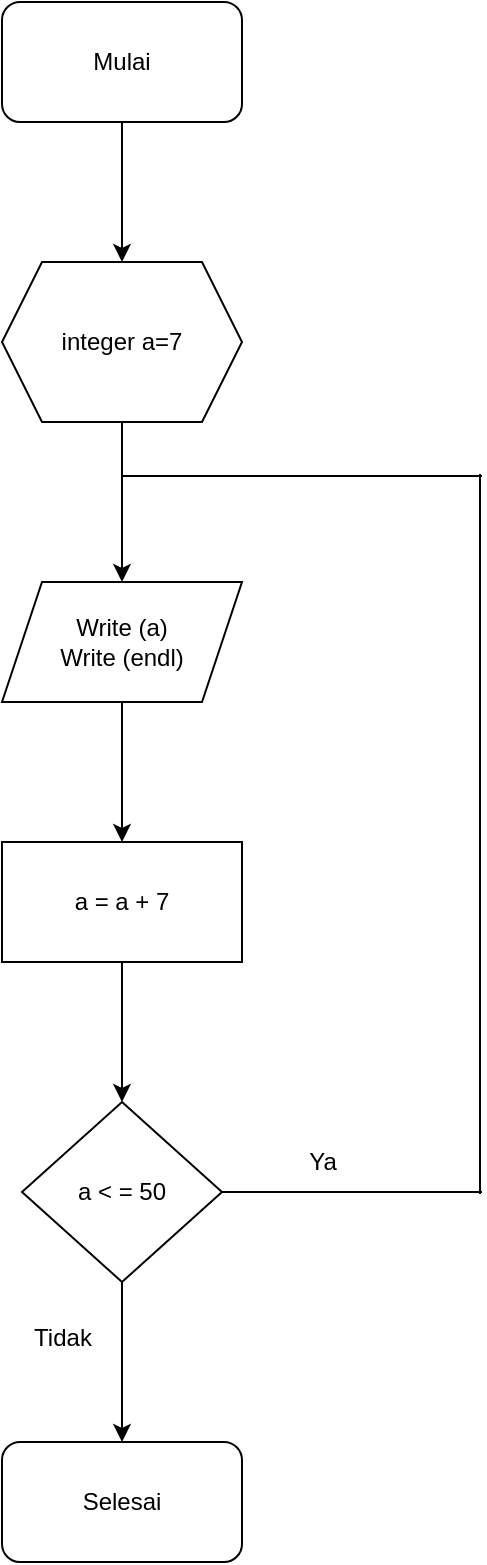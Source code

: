 <mxfile version="20.8.16" type="device"><diagram id="2fXGuzHNvOH5H_OrzZhd" name="Page-1"><mxGraphModel dx="722" dy="663" grid="1" gridSize="10" guides="1" tooltips="1" connect="1" arrows="1" fold="1" page="1" pageScale="1" pageWidth="850" pageHeight="1100" math="0" shadow="0"><root><mxCell id="0"/><mxCell id="1" parent="0"/><mxCell id="XKjxkpGqT8oNE0hTvKCz-7" value="" style="edgeStyle=orthogonalEdgeStyle;rounded=0;orthogonalLoop=1;jettySize=auto;html=1;" edge="1" parent="1" source="XKjxkpGqT8oNE0hTvKCz-1" target="XKjxkpGqT8oNE0hTvKCz-2"><mxGeometry relative="1" as="geometry"/></mxCell><mxCell id="XKjxkpGqT8oNE0hTvKCz-1" value="Mulai" style="rounded=1;whiteSpace=wrap;html=1;" vertex="1" parent="1"><mxGeometry x="320" y="80" width="120" height="60" as="geometry"/></mxCell><mxCell id="XKjxkpGqT8oNE0hTvKCz-8" value="" style="edgeStyle=orthogonalEdgeStyle;rounded=0;orthogonalLoop=1;jettySize=auto;html=1;" edge="1" parent="1" source="XKjxkpGqT8oNE0hTvKCz-2" target="XKjxkpGqT8oNE0hTvKCz-3"><mxGeometry relative="1" as="geometry"/></mxCell><mxCell id="XKjxkpGqT8oNE0hTvKCz-2" value="integer a=7" style="shape=hexagon;perimeter=hexagonPerimeter2;whiteSpace=wrap;html=1;fixedSize=1;" vertex="1" parent="1"><mxGeometry x="320" y="210" width="120" height="80" as="geometry"/></mxCell><mxCell id="XKjxkpGqT8oNE0hTvKCz-9" value="" style="edgeStyle=orthogonalEdgeStyle;rounded=0;orthogonalLoop=1;jettySize=auto;html=1;" edge="1" parent="1" source="XKjxkpGqT8oNE0hTvKCz-3" target="XKjxkpGqT8oNE0hTvKCz-4"><mxGeometry relative="1" as="geometry"/></mxCell><mxCell id="XKjxkpGqT8oNE0hTvKCz-3" value="Write (a)&lt;br&gt;Write (endl)" style="shape=parallelogram;perimeter=parallelogramPerimeter;whiteSpace=wrap;html=1;fixedSize=1;" vertex="1" parent="1"><mxGeometry x="320" y="370" width="120" height="60" as="geometry"/></mxCell><mxCell id="XKjxkpGqT8oNE0hTvKCz-10" value="" style="edgeStyle=orthogonalEdgeStyle;rounded=0;orthogonalLoop=1;jettySize=auto;html=1;" edge="1" parent="1" source="XKjxkpGqT8oNE0hTvKCz-4" target="XKjxkpGqT8oNE0hTvKCz-5"><mxGeometry relative="1" as="geometry"/></mxCell><mxCell id="XKjxkpGqT8oNE0hTvKCz-4" value="a = a + 7" style="rounded=0;whiteSpace=wrap;html=1;" vertex="1" parent="1"><mxGeometry x="320" y="500" width="120" height="60" as="geometry"/></mxCell><mxCell id="XKjxkpGqT8oNE0hTvKCz-11" value="" style="edgeStyle=orthogonalEdgeStyle;rounded=0;orthogonalLoop=1;jettySize=auto;html=1;" edge="1" parent="1" source="XKjxkpGqT8oNE0hTvKCz-5" target="XKjxkpGqT8oNE0hTvKCz-6"><mxGeometry relative="1" as="geometry"/></mxCell><mxCell id="XKjxkpGqT8oNE0hTvKCz-5" value="a &amp;lt; = 50" style="rhombus;whiteSpace=wrap;html=1;" vertex="1" parent="1"><mxGeometry x="330" y="630" width="100" height="90" as="geometry"/></mxCell><mxCell id="XKjxkpGqT8oNE0hTvKCz-6" value="Selesai" style="rounded=1;whiteSpace=wrap;html=1;" vertex="1" parent="1"><mxGeometry x="320" y="800" width="120" height="60" as="geometry"/></mxCell><mxCell id="XKjxkpGqT8oNE0hTvKCz-12" value="&lt;br&gt;Tidak" style="text;html=1;align=center;verticalAlign=middle;resizable=0;points=[];autosize=1;strokeColor=none;fillColor=none;" vertex="1" parent="1"><mxGeometry x="325" y="720" width="50" height="40" as="geometry"/></mxCell><mxCell id="XKjxkpGqT8oNE0hTvKCz-13" value="" style="endArrow=none;html=1;rounded=0;exitX=1;exitY=0.5;exitDx=0;exitDy=0;" edge="1" parent="1" source="XKjxkpGqT8oNE0hTvKCz-5"><mxGeometry width="50" height="50" relative="1" as="geometry"><mxPoint x="540" y="560" as="sourcePoint"/><mxPoint x="560" y="675" as="targetPoint"/></mxGeometry></mxCell><mxCell id="XKjxkpGqT8oNE0hTvKCz-14" value="" style="endArrow=none;html=1;rounded=0;" edge="1" parent="1"><mxGeometry width="50" height="50" relative="1" as="geometry"><mxPoint x="559" y="676" as="sourcePoint"/><mxPoint x="559" y="316" as="targetPoint"/></mxGeometry></mxCell><mxCell id="XKjxkpGqT8oNE0hTvKCz-15" value="" style="endArrow=none;html=1;rounded=0;" edge="1" parent="1"><mxGeometry width="50" height="50" relative="1" as="geometry"><mxPoint x="380" y="317" as="sourcePoint"/><mxPoint x="560" y="317" as="targetPoint"/></mxGeometry></mxCell><mxCell id="XKjxkpGqT8oNE0hTvKCz-16" value="Ya" style="text;html=1;align=center;verticalAlign=middle;resizable=0;points=[];autosize=1;strokeColor=none;fillColor=none;" vertex="1" parent="1"><mxGeometry x="460" y="645" width="40" height="30" as="geometry"/></mxCell></root></mxGraphModel></diagram></mxfile>